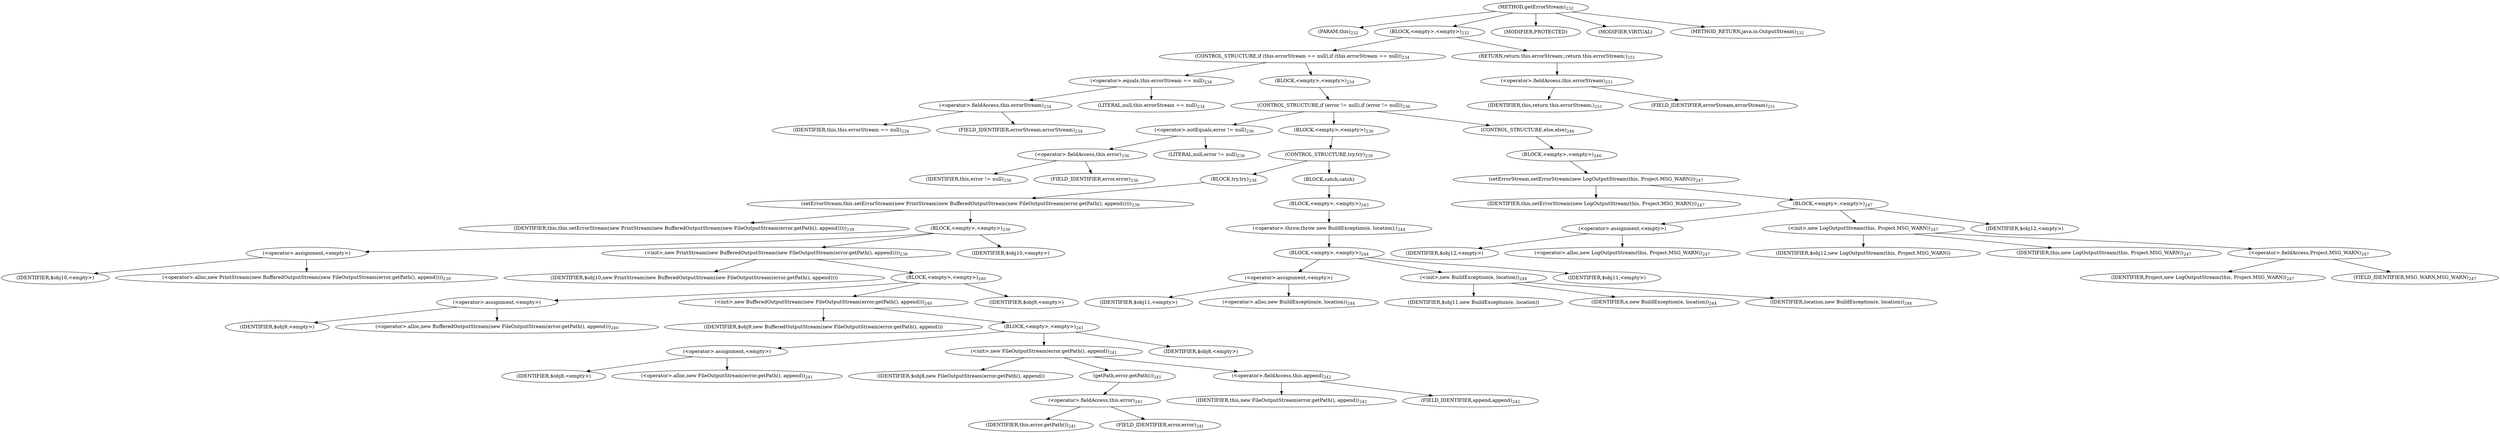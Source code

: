 digraph "getErrorStream" {  
"398" [label = <(METHOD,getErrorStream)<SUB>232</SUB>> ]
"24" [label = <(PARAM,this)<SUB>232</SUB>> ]
"399" [label = <(BLOCK,&lt;empty&gt;,&lt;empty&gt;)<SUB>232</SUB>> ]
"400" [label = <(CONTROL_STRUCTURE,if (this.errorStream == null),if (this.errorStream == null))<SUB>234</SUB>> ]
"401" [label = <(&lt;operator&gt;.equals,this.errorStream == null)<SUB>234</SUB>> ]
"402" [label = <(&lt;operator&gt;.fieldAccess,this.errorStream)<SUB>234</SUB>> ]
"23" [label = <(IDENTIFIER,this,this.errorStream == null)<SUB>234</SUB>> ]
"403" [label = <(FIELD_IDENTIFIER,errorStream,errorStream)<SUB>234</SUB>> ]
"404" [label = <(LITERAL,null,this.errorStream == null)<SUB>234</SUB>> ]
"405" [label = <(BLOCK,&lt;empty&gt;,&lt;empty&gt;)<SUB>234</SUB>> ]
"406" [label = <(CONTROL_STRUCTURE,if (error != null),if (error != null))<SUB>236</SUB>> ]
"407" [label = <(&lt;operator&gt;.notEquals,error != null)<SUB>236</SUB>> ]
"408" [label = <(&lt;operator&gt;.fieldAccess,this.error)<SUB>236</SUB>> ]
"409" [label = <(IDENTIFIER,this,error != null)<SUB>236</SUB>> ]
"410" [label = <(FIELD_IDENTIFIER,error,error)<SUB>236</SUB>> ]
"411" [label = <(LITERAL,null,error != null)<SUB>236</SUB>> ]
"412" [label = <(BLOCK,&lt;empty&gt;,&lt;empty&gt;)<SUB>236</SUB>> ]
"413" [label = <(CONTROL_STRUCTURE,try,try)<SUB>238</SUB>> ]
"414" [label = <(BLOCK,try,try)<SUB>238</SUB>> ]
"415" [label = <(setErrorStream,this.setErrorStream(new PrintStream(new BufferedOutputStream(new FileOutputStream(error.getPath(), append)))))<SUB>239</SUB>> ]
"25" [label = <(IDENTIFIER,this,this.setErrorStream(new PrintStream(new BufferedOutputStream(new FileOutputStream(error.getPath(), append)))))<SUB>239</SUB>> ]
"416" [label = <(BLOCK,&lt;empty&gt;,&lt;empty&gt;)<SUB>239</SUB>> ]
"417" [label = <(&lt;operator&gt;.assignment,&lt;empty&gt;)> ]
"418" [label = <(IDENTIFIER,$obj10,&lt;empty&gt;)> ]
"419" [label = <(&lt;operator&gt;.alloc,new PrintStream(new BufferedOutputStream(new FileOutputStream(error.getPath(), append))))<SUB>239</SUB>> ]
"420" [label = <(&lt;init&gt;,new PrintStream(new BufferedOutputStream(new FileOutputStream(error.getPath(), append))))<SUB>239</SUB>> ]
"421" [label = <(IDENTIFIER,$obj10,new PrintStream(new BufferedOutputStream(new FileOutputStream(error.getPath(), append))))> ]
"422" [label = <(BLOCK,&lt;empty&gt;,&lt;empty&gt;)<SUB>240</SUB>> ]
"423" [label = <(&lt;operator&gt;.assignment,&lt;empty&gt;)> ]
"424" [label = <(IDENTIFIER,$obj9,&lt;empty&gt;)> ]
"425" [label = <(&lt;operator&gt;.alloc,new BufferedOutputStream(new FileOutputStream(error.getPath(), append)))<SUB>240</SUB>> ]
"426" [label = <(&lt;init&gt;,new BufferedOutputStream(new FileOutputStream(error.getPath(), append)))<SUB>240</SUB>> ]
"427" [label = <(IDENTIFIER,$obj9,new BufferedOutputStream(new FileOutputStream(error.getPath(), append)))> ]
"428" [label = <(BLOCK,&lt;empty&gt;,&lt;empty&gt;)<SUB>241</SUB>> ]
"429" [label = <(&lt;operator&gt;.assignment,&lt;empty&gt;)> ]
"430" [label = <(IDENTIFIER,$obj8,&lt;empty&gt;)> ]
"431" [label = <(&lt;operator&gt;.alloc,new FileOutputStream(error.getPath(), append))<SUB>241</SUB>> ]
"432" [label = <(&lt;init&gt;,new FileOutputStream(error.getPath(), append))<SUB>241</SUB>> ]
"433" [label = <(IDENTIFIER,$obj8,new FileOutputStream(error.getPath(), append))> ]
"434" [label = <(getPath,error.getPath())<SUB>241</SUB>> ]
"435" [label = <(&lt;operator&gt;.fieldAccess,this.error)<SUB>241</SUB>> ]
"436" [label = <(IDENTIFIER,this,error.getPath())<SUB>241</SUB>> ]
"437" [label = <(FIELD_IDENTIFIER,error,error)<SUB>241</SUB>> ]
"438" [label = <(&lt;operator&gt;.fieldAccess,this.append)<SUB>242</SUB>> ]
"439" [label = <(IDENTIFIER,this,new FileOutputStream(error.getPath(), append))<SUB>242</SUB>> ]
"440" [label = <(FIELD_IDENTIFIER,append,append)<SUB>242</SUB>> ]
"441" [label = <(IDENTIFIER,$obj8,&lt;empty&gt;)> ]
"442" [label = <(IDENTIFIER,$obj9,&lt;empty&gt;)> ]
"443" [label = <(IDENTIFIER,$obj10,&lt;empty&gt;)> ]
"444" [label = <(BLOCK,catch,catch)> ]
"445" [label = <(BLOCK,&lt;empty&gt;,&lt;empty&gt;)<SUB>243</SUB>> ]
"446" [label = <(&lt;operator&gt;.throw,throw new BuildException(e, location);)<SUB>244</SUB>> ]
"447" [label = <(BLOCK,&lt;empty&gt;,&lt;empty&gt;)<SUB>244</SUB>> ]
"448" [label = <(&lt;operator&gt;.assignment,&lt;empty&gt;)> ]
"449" [label = <(IDENTIFIER,$obj11,&lt;empty&gt;)> ]
"450" [label = <(&lt;operator&gt;.alloc,new BuildException(e, location))<SUB>244</SUB>> ]
"451" [label = <(&lt;init&gt;,new BuildException(e, location))<SUB>244</SUB>> ]
"452" [label = <(IDENTIFIER,$obj11,new BuildException(e, location))> ]
"453" [label = <(IDENTIFIER,e,new BuildException(e, location))<SUB>244</SUB>> ]
"454" [label = <(IDENTIFIER,location,new BuildException(e, location))<SUB>244</SUB>> ]
"455" [label = <(IDENTIFIER,$obj11,&lt;empty&gt;)> ]
"456" [label = <(CONTROL_STRUCTURE,else,else)<SUB>246</SUB>> ]
"457" [label = <(BLOCK,&lt;empty&gt;,&lt;empty&gt;)<SUB>246</SUB>> ]
"458" [label = <(setErrorStream,setErrorStream(new LogOutputStream(this, Project.MSG_WARN)))<SUB>247</SUB>> ]
"27" [label = <(IDENTIFIER,this,setErrorStream(new LogOutputStream(this, Project.MSG_WARN)))<SUB>247</SUB>> ]
"459" [label = <(BLOCK,&lt;empty&gt;,&lt;empty&gt;)<SUB>247</SUB>> ]
"460" [label = <(&lt;operator&gt;.assignment,&lt;empty&gt;)> ]
"461" [label = <(IDENTIFIER,$obj12,&lt;empty&gt;)> ]
"462" [label = <(&lt;operator&gt;.alloc,new LogOutputStream(this, Project.MSG_WARN))<SUB>247</SUB>> ]
"463" [label = <(&lt;init&gt;,new LogOutputStream(this, Project.MSG_WARN))<SUB>247</SUB>> ]
"464" [label = <(IDENTIFIER,$obj12,new LogOutputStream(this, Project.MSG_WARN))> ]
"26" [label = <(IDENTIFIER,this,new LogOutputStream(this, Project.MSG_WARN))<SUB>247</SUB>> ]
"465" [label = <(&lt;operator&gt;.fieldAccess,Project.MSG_WARN)<SUB>247</SUB>> ]
"466" [label = <(IDENTIFIER,Project,new LogOutputStream(this, Project.MSG_WARN))<SUB>247</SUB>> ]
"467" [label = <(FIELD_IDENTIFIER,MSG_WARN,MSG_WARN)<SUB>247</SUB>> ]
"468" [label = <(IDENTIFIER,$obj12,&lt;empty&gt;)> ]
"469" [label = <(RETURN,return this.errorStream;,return this.errorStream;)<SUB>251</SUB>> ]
"470" [label = <(&lt;operator&gt;.fieldAccess,this.errorStream)<SUB>251</SUB>> ]
"28" [label = <(IDENTIFIER,this,return this.errorStream;)<SUB>251</SUB>> ]
"471" [label = <(FIELD_IDENTIFIER,errorStream,errorStream)<SUB>251</SUB>> ]
"472" [label = <(MODIFIER,PROTECTED)> ]
"473" [label = <(MODIFIER,VIRTUAL)> ]
"474" [label = <(METHOD_RETURN,java.io.OutputStream)<SUB>232</SUB>> ]
  "398" -> "24" 
  "398" -> "399" 
  "398" -> "472" 
  "398" -> "473" 
  "398" -> "474" 
  "399" -> "400" 
  "399" -> "469" 
  "400" -> "401" 
  "400" -> "405" 
  "401" -> "402" 
  "401" -> "404" 
  "402" -> "23" 
  "402" -> "403" 
  "405" -> "406" 
  "406" -> "407" 
  "406" -> "412" 
  "406" -> "456" 
  "407" -> "408" 
  "407" -> "411" 
  "408" -> "409" 
  "408" -> "410" 
  "412" -> "413" 
  "413" -> "414" 
  "413" -> "444" 
  "414" -> "415" 
  "415" -> "25" 
  "415" -> "416" 
  "416" -> "417" 
  "416" -> "420" 
  "416" -> "443" 
  "417" -> "418" 
  "417" -> "419" 
  "420" -> "421" 
  "420" -> "422" 
  "422" -> "423" 
  "422" -> "426" 
  "422" -> "442" 
  "423" -> "424" 
  "423" -> "425" 
  "426" -> "427" 
  "426" -> "428" 
  "428" -> "429" 
  "428" -> "432" 
  "428" -> "441" 
  "429" -> "430" 
  "429" -> "431" 
  "432" -> "433" 
  "432" -> "434" 
  "432" -> "438" 
  "434" -> "435" 
  "435" -> "436" 
  "435" -> "437" 
  "438" -> "439" 
  "438" -> "440" 
  "444" -> "445" 
  "445" -> "446" 
  "446" -> "447" 
  "447" -> "448" 
  "447" -> "451" 
  "447" -> "455" 
  "448" -> "449" 
  "448" -> "450" 
  "451" -> "452" 
  "451" -> "453" 
  "451" -> "454" 
  "456" -> "457" 
  "457" -> "458" 
  "458" -> "27" 
  "458" -> "459" 
  "459" -> "460" 
  "459" -> "463" 
  "459" -> "468" 
  "460" -> "461" 
  "460" -> "462" 
  "463" -> "464" 
  "463" -> "26" 
  "463" -> "465" 
  "465" -> "466" 
  "465" -> "467" 
  "469" -> "470" 
  "470" -> "28" 
  "470" -> "471" 
}
